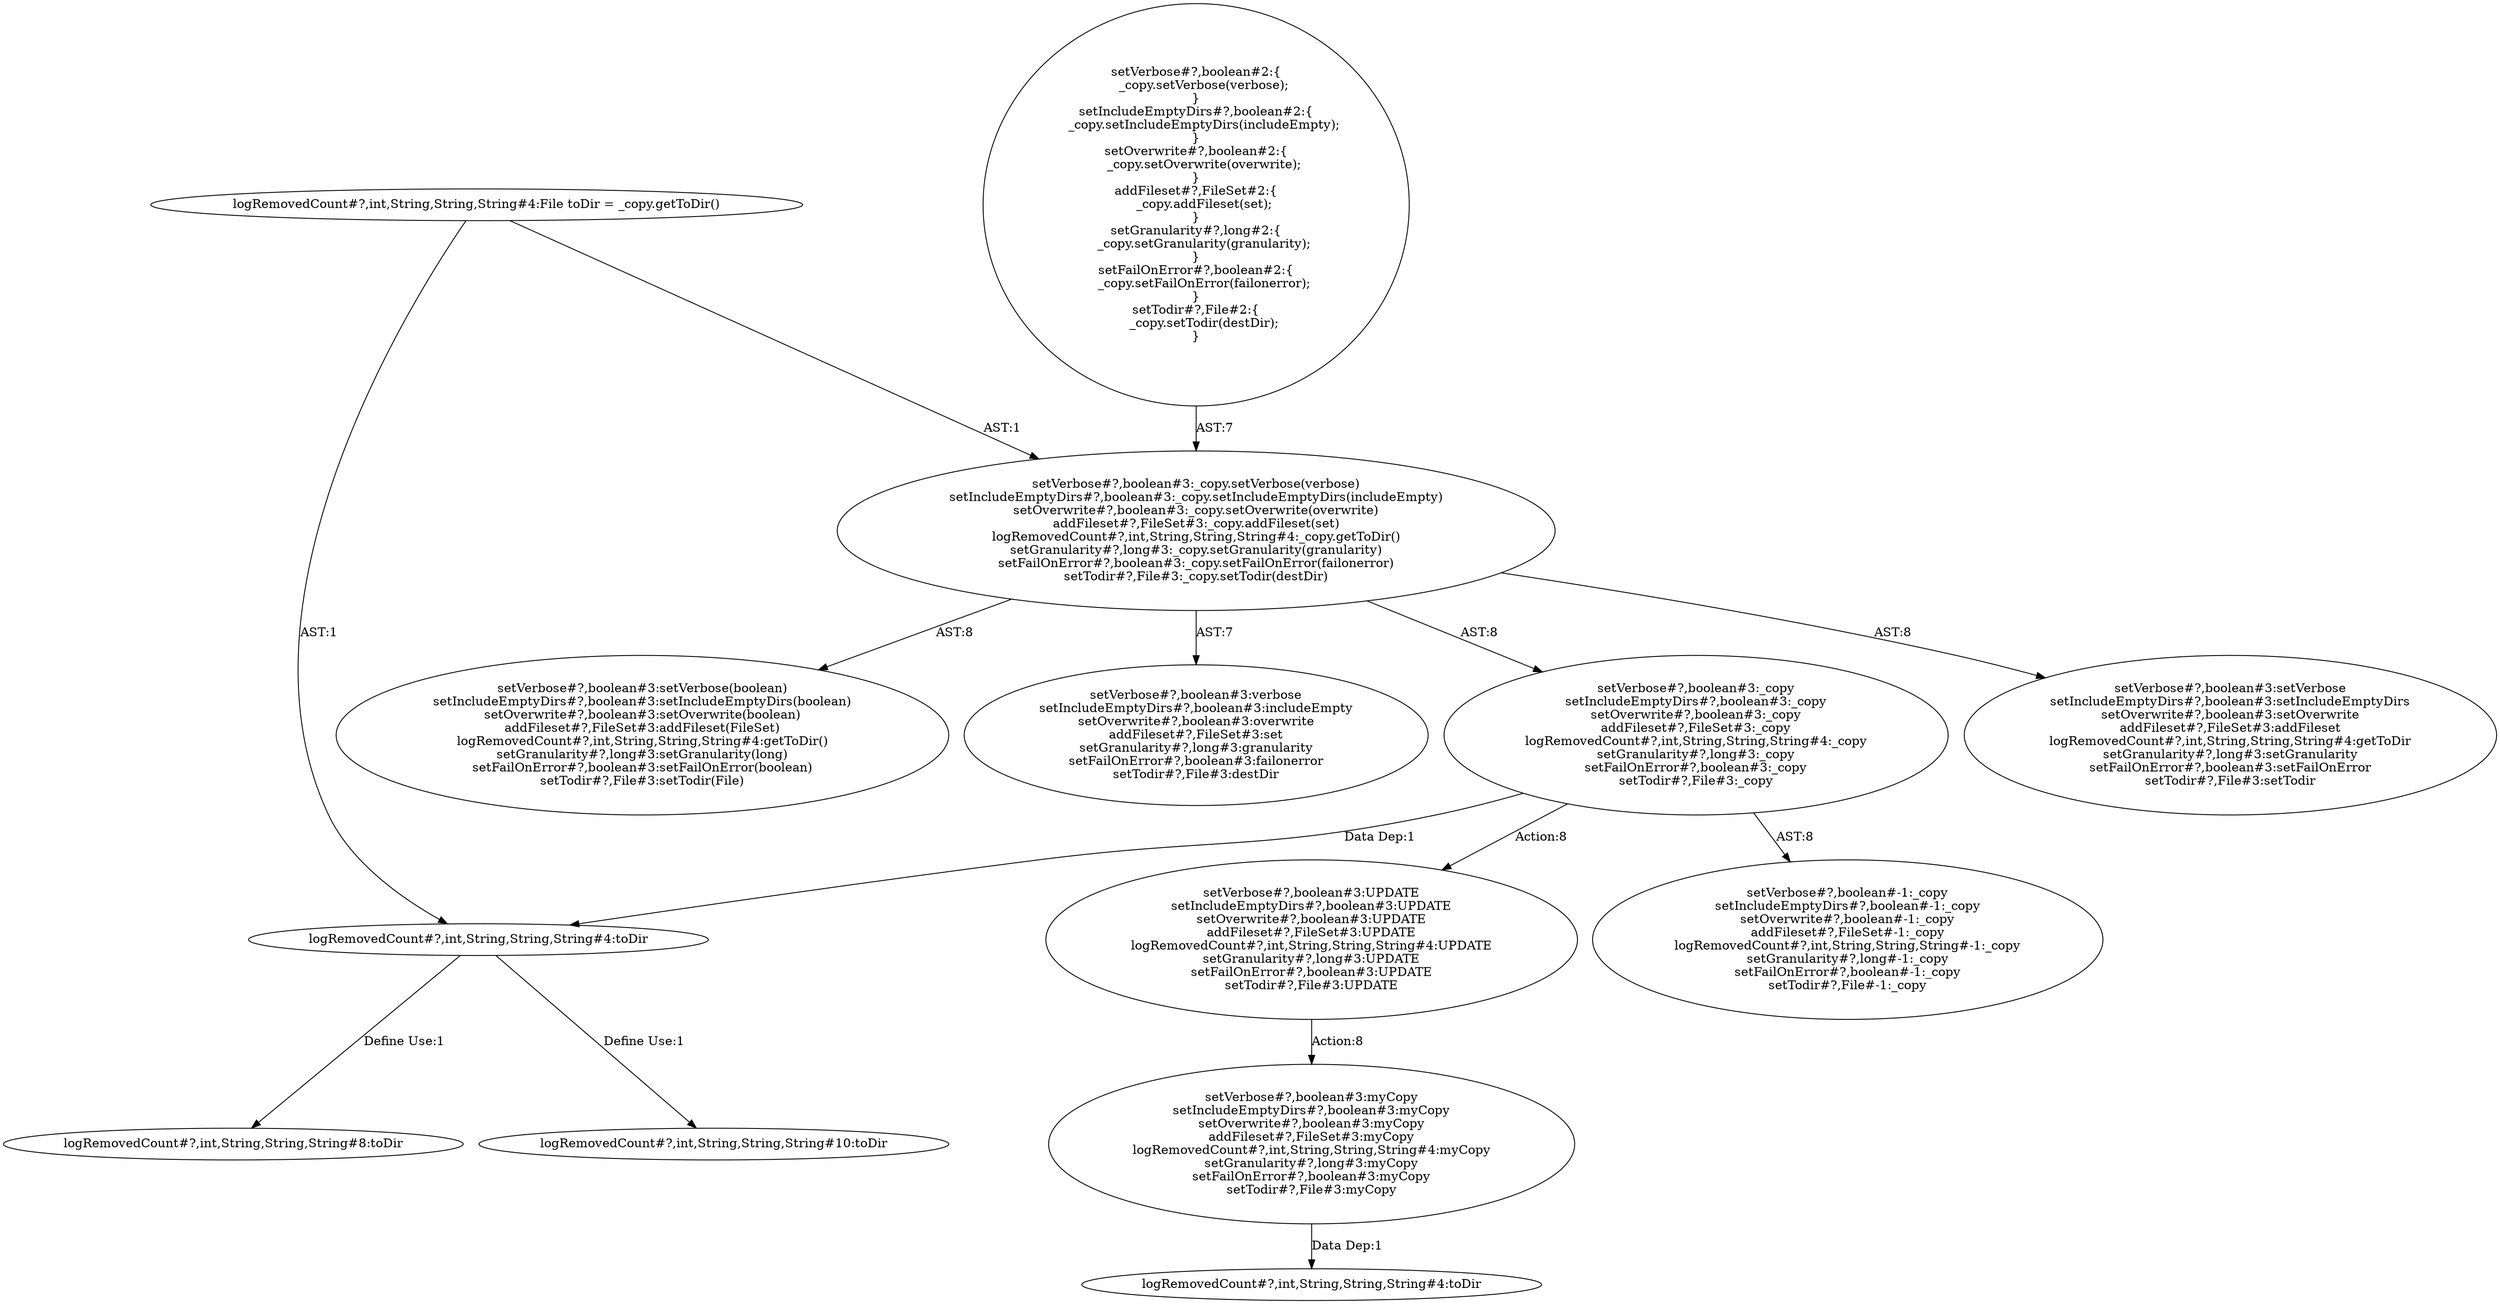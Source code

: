 digraph "Pattern" {
0 [label="setVerbose#?,boolean#3:UPDATE
setIncludeEmptyDirs#?,boolean#3:UPDATE
setOverwrite#?,boolean#3:UPDATE
addFileset#?,FileSet#3:UPDATE
logRemovedCount#?,int,String,String,String#4:UPDATE
setGranularity#?,long#3:UPDATE
setFailOnError#?,boolean#3:UPDATE
setTodir#?,File#3:UPDATE" shape=ellipse]
1 [label="setVerbose#?,boolean#3:_copy
setIncludeEmptyDirs#?,boolean#3:_copy
setOverwrite#?,boolean#3:_copy
addFileset#?,FileSet#3:_copy
logRemovedCount#?,int,String,String,String#4:_copy
setGranularity#?,long#3:_copy
setFailOnError#?,boolean#3:_copy
setTodir#?,File#3:_copy" shape=ellipse]
2 [label="setVerbose#?,boolean#3:_copy.setVerbose(verbose)
setIncludeEmptyDirs#?,boolean#3:_copy.setIncludeEmptyDirs(includeEmpty)
setOverwrite#?,boolean#3:_copy.setOverwrite(overwrite)
addFileset#?,FileSet#3:_copy.addFileset(set)
logRemovedCount#?,int,String,String,String#4:_copy.getToDir()
setGranularity#?,long#3:_copy.setGranularity(granularity)
setFailOnError#?,boolean#3:_copy.setFailOnError(failonerror)
setTodir#?,File#3:_copy.setTodir(destDir)" shape=ellipse]
3 [label="setVerbose#?,boolean#2:\{
    _copy.setVerbose(verbose);
\}
setIncludeEmptyDirs#?,boolean#2:\{
    _copy.setIncludeEmptyDirs(includeEmpty);
\}
setOverwrite#?,boolean#2:\{
    _copy.setOverwrite(overwrite);
\}
addFileset#?,FileSet#2:\{
    _copy.addFileset(set);
\}
setGranularity#?,long#2:\{
    _copy.setGranularity(granularity);
\}
setFailOnError#?,boolean#2:\{
    _copy.setFailOnError(failonerror);
\}
setTodir#?,File#2:\{
    _copy.setTodir(destDir);
\}" shape=ellipse]
4 [label="setVerbose#?,boolean#3:setVerbose
setIncludeEmptyDirs#?,boolean#3:setIncludeEmptyDirs
setOverwrite#?,boolean#3:setOverwrite
addFileset#?,FileSet#3:addFileset
logRemovedCount#?,int,String,String,String#4:getToDir
setGranularity#?,long#3:setGranularity
setFailOnError#?,boolean#3:setFailOnError
setTodir#?,File#3:setTodir" shape=ellipse]
5 [label="setVerbose#?,boolean#3:setVerbose(boolean)
setIncludeEmptyDirs#?,boolean#3:setIncludeEmptyDirs(boolean)
setOverwrite#?,boolean#3:setOverwrite(boolean)
addFileset#?,FileSet#3:addFileset(FileSet)
logRemovedCount#?,int,String,String,String#4:getToDir()
setGranularity#?,long#3:setGranularity(long)
setFailOnError#?,boolean#3:setFailOnError(boolean)
setTodir#?,File#3:setTodir(File)" shape=ellipse]
6 [label="setVerbose#?,boolean#3:verbose
setIncludeEmptyDirs#?,boolean#3:includeEmpty
setOverwrite#?,boolean#3:overwrite
addFileset#?,FileSet#3:set
setGranularity#?,long#3:granularity
setFailOnError#?,boolean#3:failonerror
setTodir#?,File#3:destDir" shape=ellipse]
7 [label="setVerbose#?,boolean#-1:_copy
setIncludeEmptyDirs#?,boolean#-1:_copy
setOverwrite#?,boolean#-1:_copy
addFileset#?,FileSet#-1:_copy
logRemovedCount#?,int,String,String,String#-1:_copy
setGranularity#?,long#-1:_copy
setFailOnError#?,boolean#-1:_copy
setTodir#?,File#-1:_copy" shape=ellipse]
8 [label="setVerbose#?,boolean#3:myCopy
setIncludeEmptyDirs#?,boolean#3:myCopy
setOverwrite#?,boolean#3:myCopy
addFileset#?,FileSet#3:myCopy
logRemovedCount#?,int,String,String,String#4:myCopy
setGranularity#?,long#3:myCopy
setFailOnError#?,boolean#3:myCopy
setTodir#?,File#3:myCopy" shape=ellipse]
9 [label="logRemovedCount#?,int,String,String,String#10:toDir" shape=ellipse]
10 [label="logRemovedCount#?,int,String,String,String#4:toDir" shape=ellipse]
11 [label="logRemovedCount#?,int,String,String,String#4:toDir" shape=ellipse]
12 [label="logRemovedCount#?,int,String,String,String#4:File toDir = _copy.getToDir()" shape=ellipse]
13 [label="logRemovedCount#?,int,String,String,String#8:toDir" shape=ellipse]
0 -> 8 [label="Action:8"];
1 -> 0 [label="Action:8"];
1 -> 7 [label="AST:8"];
1 -> 11 [label="Data Dep:1"];
2 -> 1 [label="AST:8"];
2 -> 4 [label="AST:8"];
2 -> 5 [label="AST:8"];
2 -> 6 [label="AST:7"];
3 -> 2 [label="AST:7"];
8 -> 10 [label="Data Dep:1"];
11 -> 9 [label="Define Use:1"];
11 -> 13 [label="Define Use:1"];
12 -> 11 [label="AST:1"];
12 -> 2 [label="AST:1"];
}